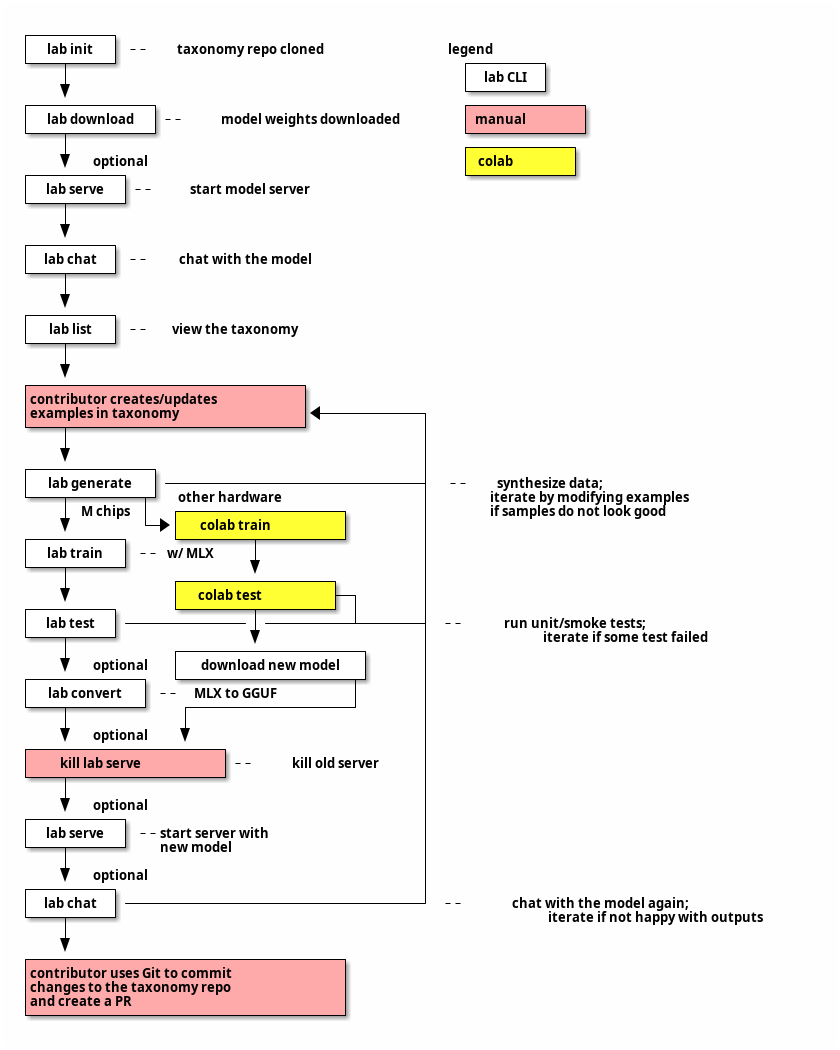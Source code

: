 @startditaa
+--------+                                    
|lab init|-=-taxonomy repo cloned         legend       
+---+----+                                  +-------+    
    |                                       |lab CLI|    
    v                                       +-------+    
+---+--------+                              +-----------+
|lab download|-=-model weights downloaded   |manual cPNK|
+---+--------+                              +-----------+
    |                                       +----------+
    v optional                              |colab cYEL| 
+---+-----+                                 +----------+ 
|lab serve|-=-start model server 
+---+-----+
    |
    v
+---+----+
|lab chat|-=-chat with the model
+---+----+
    |
    v
+---+----+
|lab list|-=-view the taxonomy
+---+----+
    |
    v
+---+-----------------------+
|contributor creates/updates|
|examples in taxonomy   cPNK|<----------+
+---+-----------------------+           |
    |                                   |
    v                                   |
+---+--------+                          |
|lab generate|--------------------------+ -=-synthesize data;
+---+-------++other hardware            |      iterate by modifying examples
    |M chips|  +-------+--------+       |      if samples do not look good
    v       +->+colab train cYEL|       | 
+---+-----+    +-------+--------+       |
|lab train|-=-w/ MLX   |                |
+---+-----+            v                |
    |          +-------+-------+        |
    v          |colab test cYEL+-+      |
+---+----+     +-------+-------+ |      |
|lab test|-------------|---------+------+ -=-run unit/smoke tests;
+---+----+             v                |      iterate if some test failed
    |          +-------+----------+     |
    v optional |download new model+     |
+---+-------+  +-------+---------++     |
|lab convert|-=-MLX to GGUF      |      |
+---+-------+   +----------------+      |
    |           |                       |
    v optional  v                       |
+---+-----------+---+                   |
|kill lab serve cPNK|-=-kill old server |
+---+---------------+                   |
    |                                   |
    v optional                          |
+---+-----+                             |
|lab serve|-=-start server with         |
+---+-----+   new model                 |
    |                                   |
    v optional                          |
+---+----+                              |
|lab chat|------------------------------+ -=-chat with the model again;
+---+----+                                     iterate if not happy with outputs
    |
    v
+---+---------------------------+
|contributor uses Git to commit |
|changes to the taxonomy repo   |
|and create a PR            cPNK|
+---+---------------------------+
@endditaa
